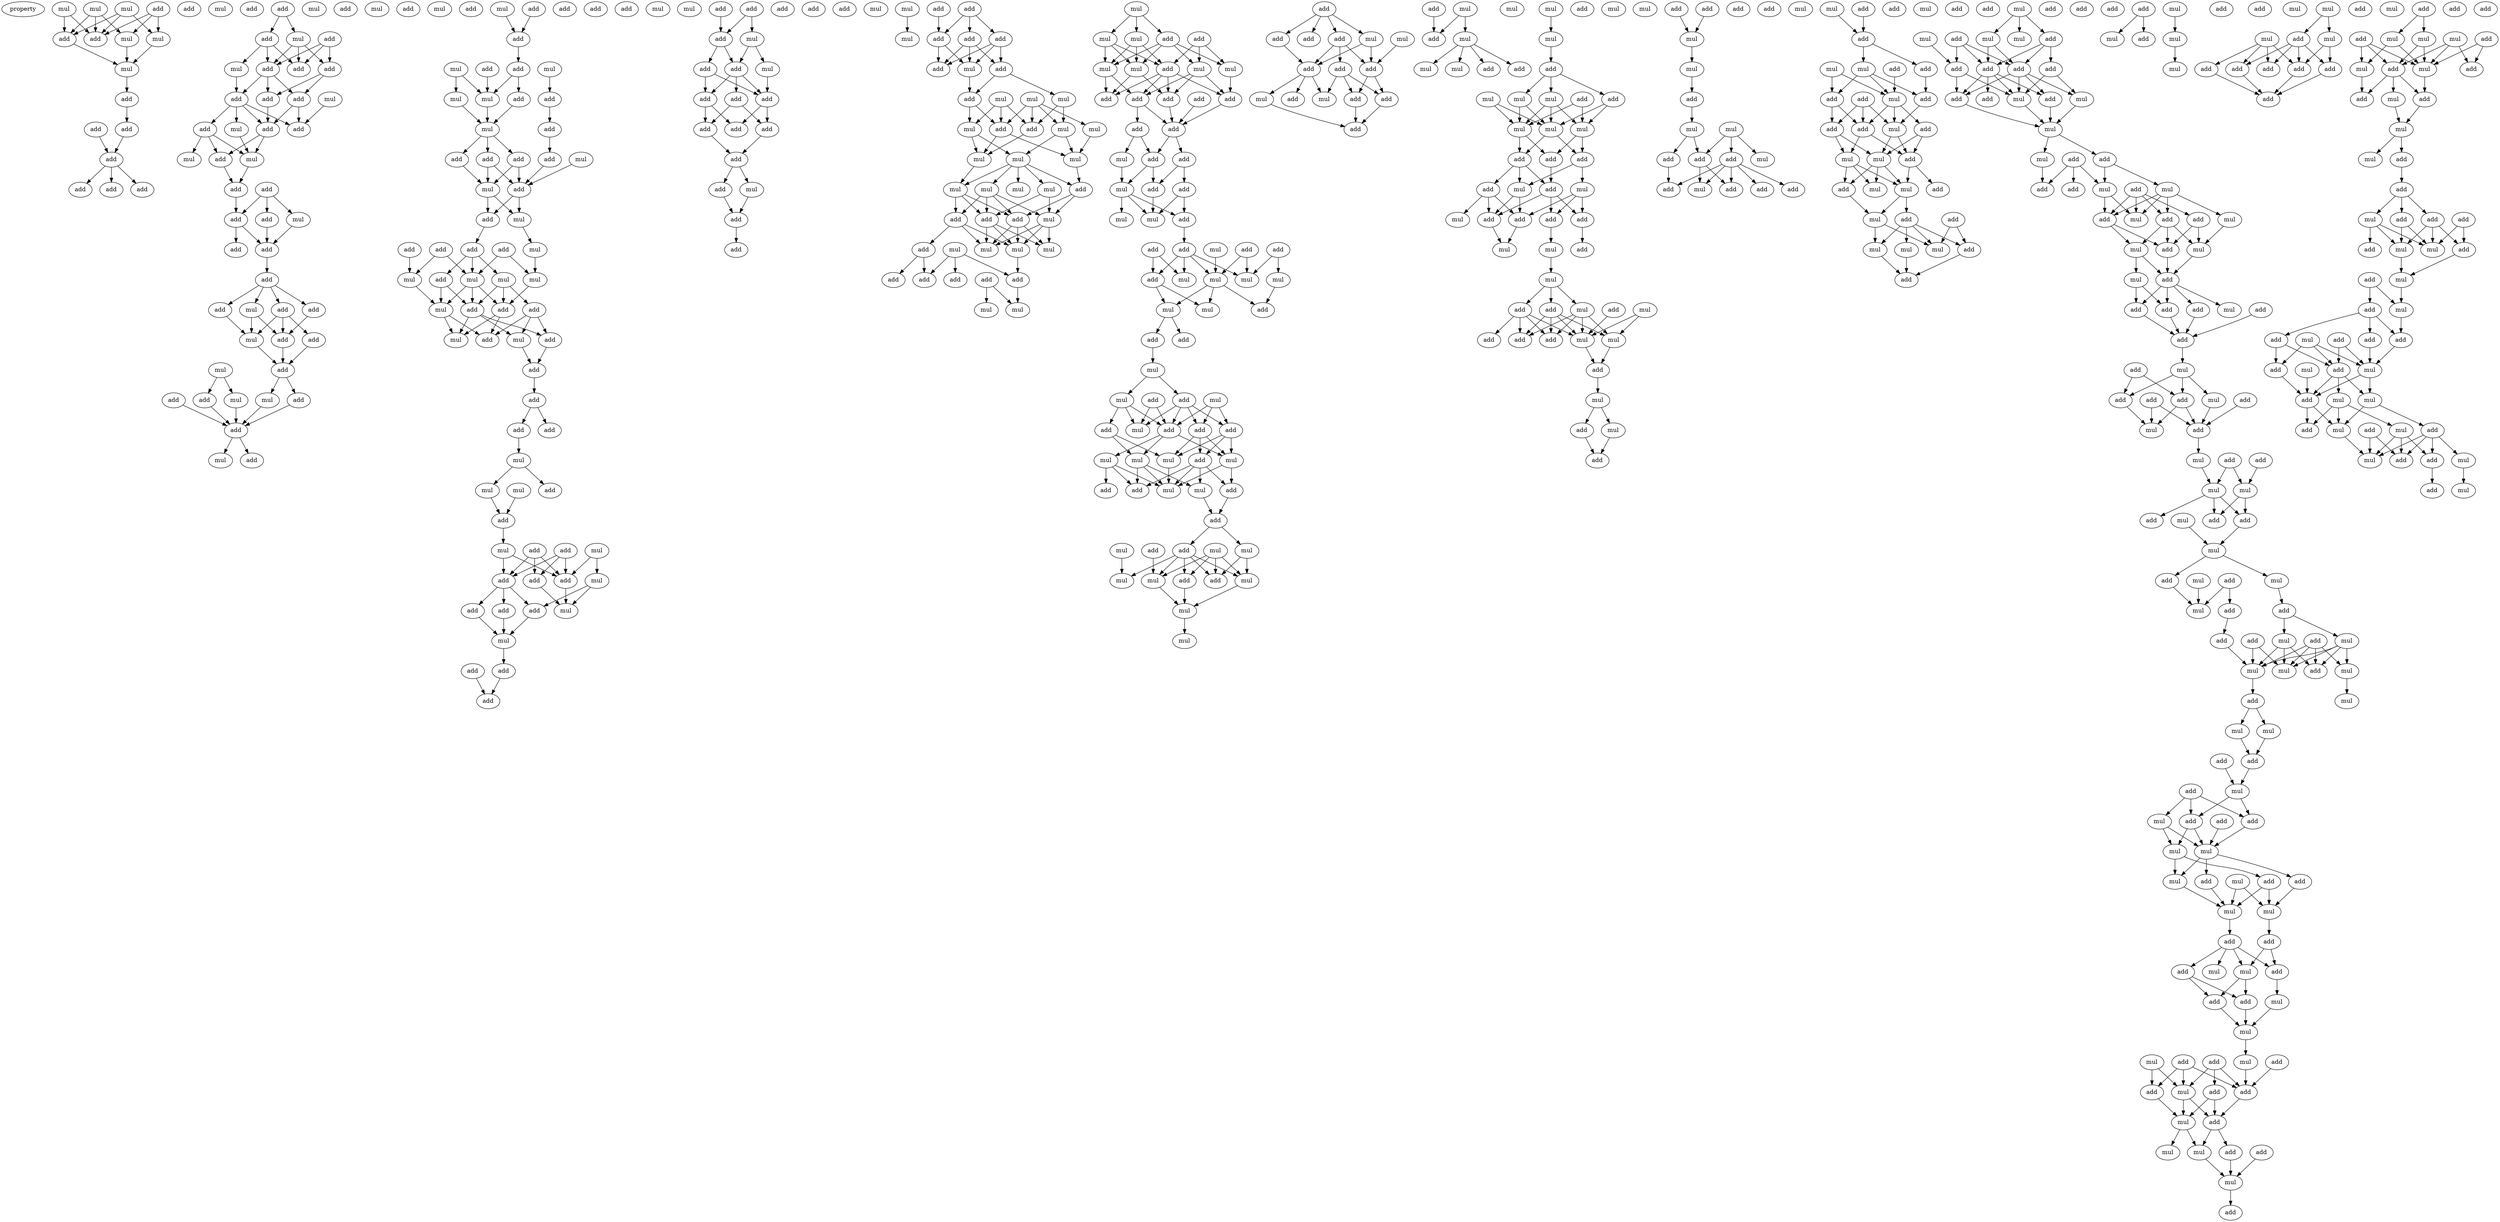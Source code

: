 digraph {
    node [fontcolor=black]
    property [mul=2,lf=1.6]
    0 [ label = mul ];
    1 [ label = add ];
    2 [ label = mul ];
    3 [ label = mul ];
    4 [ label = add ];
    5 [ label = mul ];
    6 [ label = add ];
    7 [ label = mul ];
    8 [ label = mul ];
    9 [ label = add ];
    10 [ label = add ];
    11 [ label = add ];
    12 [ label = mul ];
    13 [ label = add ];
    14 [ label = add ];
    15 [ label = add ];
    16 [ label = add ];
    17 [ label = add ];
    18 [ label = add ];
    19 [ label = add ];
    20 [ label = add ];
    21 [ label = add ];
    22 [ label = mul ];
    23 [ label = add ];
    24 [ label = mul ];
    25 [ label = add ];
    26 [ label = add ];
    27 [ label = add ];
    28 [ label = mul ];
    29 [ label = add ];
    30 [ label = add ];
    31 [ label = add ];
    32 [ label = mul ];
    33 [ label = add ];
    34 [ label = add ];
    35 [ label = mul ];
    36 [ label = add ];
    37 [ label = mul ];
    38 [ label = add ];
    39 [ label = add ];
    40 [ label = add ];
    41 [ label = add ];
    42 [ label = mul ];
    43 [ label = add ];
    44 [ label = mul ];
    45 [ label = add ];
    46 [ label = add ];
    47 [ label = add ];
    48 [ label = add ];
    49 [ label = add ];
    50 [ label = mul ];
    51 [ label = add ];
    52 [ label = add ];
    53 [ label = mul ];
    54 [ label = add ];
    55 [ label = add ];
    56 [ label = mul ];
    57 [ label = mul ];
    58 [ label = add ];
    59 [ label = mul ];
    60 [ label = add ];
    61 [ label = mul ];
    62 [ label = add ];
    63 [ label = add ];
    64 [ label = mul ];
    65 [ label = add ];
    66 [ label = add ];
    67 [ label = mul ];
    68 [ label = add ];
    69 [ label = mul ];
    70 [ label = add ];
    71 [ label = add ];
    72 [ label = add ];
    73 [ label = add ];
    74 [ label = mul ];
    75 [ label = add ];
    76 [ label = mul ];
    77 [ label = add ];
    78 [ label = mul ];
    79 [ label = add ];
    80 [ label = mul ];
    81 [ label = mul ];
    82 [ label = add ];
    83 [ label = add ];
    84 [ label = add ];
    85 [ label = mul ];
    86 [ label = add ];
    87 [ label = add ];
    88 [ label = add ];
    89 [ label = mul ];
    90 [ label = mul ];
    91 [ label = add ];
    92 [ label = mul ];
    93 [ label = add ];
    94 [ label = add ];
    95 [ label = add ];
    96 [ label = add ];
    97 [ label = mul ];
    98 [ label = mul ];
    99 [ label = mul ];
    100 [ label = add ];
    101 [ label = mul ];
    102 [ label = add ];
    103 [ label = add ];
    104 [ label = mul ];
    105 [ label = add ];
    106 [ label = mul ];
    107 [ label = add ];
    108 [ label = mul ];
    109 [ label = add ];
    110 [ label = add ];
    111 [ label = add ];
    112 [ label = add ];
    113 [ label = add ];
    114 [ label = add ];
    115 [ label = mul ];
    116 [ label = mul ];
    117 [ label = add ];
    118 [ label = mul ];
    119 [ label = add ];
    120 [ label = mul ];
    121 [ label = add ];
    122 [ label = add ];
    123 [ label = add ];
    124 [ label = mul ];
    125 [ label = mul ];
    126 [ label = mul ];
    127 [ label = add ];
    128 [ label = add ];
    129 [ label = add ];
    130 [ label = mul ];
    131 [ label = add ];
    132 [ label = add ];
    133 [ label = add ];
    134 [ label = mul ];
    135 [ label = mul ];
    136 [ label = add ];
    137 [ label = add ];
    138 [ label = add ];
    139 [ label = add ];
    140 [ label = add ];
    141 [ label = add ];
    142 [ label = add ];
    143 [ label = add ];
    144 [ label = mul ];
    145 [ label = add ];
    146 [ label = add ];
    147 [ label = mul ];
    148 [ label = add ];
    149 [ label = add ];
    150 [ label = add ];
    151 [ label = add ];
    152 [ label = add ];
    153 [ label = add ];
    154 [ label = add ];
    155 [ label = add ];
    156 [ label = add ];
    157 [ label = mul ];
    158 [ label = mul ];
    159 [ label = add ];
    160 [ label = add ];
    161 [ label = mul ];
    162 [ label = mul ];
    163 [ label = add ];
    164 [ label = add ];
    165 [ label = add ];
    166 [ label = add ];
    167 [ label = add ];
    168 [ label = mul ];
    169 [ label = add ];
    170 [ label = add ];
    171 [ label = mul ];
    172 [ label = mul ];
    173 [ label = add ];
    174 [ label = mul ];
    175 [ label = add ];
    176 [ label = add ];
    177 [ label = mul ];
    178 [ label = mul ];
    179 [ label = mul ];
    180 [ label = mul ];
    181 [ label = mul ];
    182 [ label = mul ];
    183 [ label = mul ];
    184 [ label = mul ];
    185 [ label = mul ];
    186 [ label = add ];
    187 [ label = mul ];
    188 [ label = add ];
    189 [ label = mul ];
    190 [ label = add ];
    191 [ label = add ];
    192 [ label = mul ];
    193 [ label = mul ];
    194 [ label = mul ];
    195 [ label = add ];
    196 [ label = mul ];
    197 [ label = add ];
    198 [ label = add ];
    199 [ label = add ];
    200 [ label = add ];
    201 [ label = add ];
    202 [ label = mul ];
    203 [ label = mul ];
    204 [ label = mul ];
    205 [ label = mul ];
    206 [ label = mul ];
    207 [ label = add ];
    208 [ label = add ];
    209 [ label = mul ];
    210 [ label = mul ];
    211 [ label = mul ];
    212 [ label = mul ];
    213 [ label = add ];
    214 [ label = add ];
    215 [ label = add ];
    216 [ label = add ];
    217 [ label = add ];
    218 [ label = add ];
    219 [ label = add ];
    220 [ label = add ];
    221 [ label = add ];
    222 [ label = add ];
    223 [ label = mul ];
    224 [ label = mul ];
    225 [ label = add ];
    226 [ label = add ];
    227 [ label = mul ];
    228 [ label = mul ];
    229 [ label = add ];
    230 [ label = add ];
    231 [ label = add ];
    232 [ label = add ];
    233 [ label = add ];
    234 [ label = mul ];
    235 [ label = mul ];
    236 [ label = mul ];
    237 [ label = mul ];
    238 [ label = mul ];
    239 [ label = add ];
    240 [ label = add ];
    241 [ label = mul ];
    242 [ label = mul ];
    243 [ label = add ];
    244 [ label = add ];
    245 [ label = mul ];
    246 [ label = add ];
    247 [ label = mul ];
    248 [ label = mul ];
    249 [ label = add ];
    250 [ label = add ];
    251 [ label = add ];
    252 [ label = add ];
    253 [ label = mul ];
    254 [ label = add ];
    255 [ label = mul ];
    256 [ label = mul ];
    257 [ label = mul ];
    258 [ label = mul ];
    259 [ label = add ];
    260 [ label = add ];
    261 [ label = add ];
    262 [ label = add ];
    263 [ label = mul ];
    264 [ label = mul ];
    265 [ label = add ];
    266 [ label = add ];
    267 [ label = mul ];
    268 [ label = mul ];
    269 [ label = mul ];
    270 [ label = add ];
    271 [ label = mul ];
    272 [ label = add ];
    273 [ label = mul ];
    274 [ label = mul ];
    275 [ label = add ];
    276 [ label = mul ];
    277 [ label = mul ];
    278 [ label = add ];
    279 [ label = mul ];
    280 [ label = mul ];
    281 [ label = add ];
    282 [ label = add ];
    283 [ label = add ];
    284 [ label = add ];
    285 [ label = add ];
    286 [ label = add ];
    287 [ label = mul ];
    288 [ label = add ];
    289 [ label = add ];
    290 [ label = mul ];
    291 [ label = add ];
    292 [ label = add ];
    293 [ label = add ];
    294 [ label = mul ];
    295 [ label = add ];
    296 [ label = mul ];
    297 [ label = mul ];
    298 [ label = mul ];
    299 [ label = mul ];
    300 [ label = add ];
    301 [ label = add ];
    302 [ label = mul ];
    303 [ label = add ];
    304 [ label = mul ];
    305 [ label = mul ];
    306 [ label = add ];
    307 [ label = mul ];
    308 [ label = mul ];
    309 [ label = add ];
    310 [ label = add ];
    311 [ label = mul ];
    312 [ label = mul ];
    313 [ label = mul ];
    314 [ label = mul ];
    315 [ label = add ];
    316 [ label = add ];
    317 [ label = add ];
    318 [ label = add ];
    319 [ label = mul ];
    320 [ label = add ];
    321 [ label = mul ];
    322 [ label = add ];
    323 [ label = add ];
    324 [ label = add ];
    325 [ label = mul ];
    326 [ label = add ];
    327 [ label = add ];
    328 [ label = mul ];
    329 [ label = mul ];
    330 [ label = mul ];
    331 [ label = add ];
    332 [ label = mul ];
    333 [ label = add ];
    334 [ label = mul ];
    335 [ label = add ];
    336 [ label = add ];
    337 [ label = add ];
    338 [ label = mul ];
    339 [ label = mul ];
    340 [ label = add ];
    341 [ label = add ];
    342 [ label = mul ];
    343 [ label = add ];
    344 [ label = mul ];
    345 [ label = add ];
    346 [ label = mul ];
    347 [ label = add ];
    348 [ label = add ];
    349 [ label = mul ];
    350 [ label = add ];
    351 [ label = mul ];
    352 [ label = add ];
    353 [ label = mul ];
    354 [ label = mul ];
    355 [ label = add ];
    356 [ label = mul ];
    357 [ label = add ];
    358 [ label = add ];
    359 [ label = add ];
    360 [ label = mul ];
    361 [ label = add ];
    362 [ label = add ];
    363 [ label = add ];
    364 [ label = add ];
    365 [ label = mul ];
    366 [ label = mul ];
    367 [ label = add ];
    368 [ label = add ];
    369 [ label = add ];
    370 [ label = mul ];
    371 [ label = mul ];
    372 [ label = add ];
    373 [ label = add ];
    374 [ label = add ];
    375 [ label = mul ];
    376 [ label = add ];
    377 [ label = add ];
    378 [ label = add ];
    379 [ label = mul ];
    380 [ label = add ];
    381 [ label = add ];
    382 [ label = mul ];
    383 [ label = add ];
    384 [ label = mul ];
    385 [ label = add ];
    386 [ label = mul ];
    387 [ label = add ];
    388 [ label = mul ];
    389 [ label = add ];
    390 [ label = mul ];
    391 [ label = add ];
    392 [ label = mul ];
    393 [ label = mul ];
    394 [ label = mul ];
    395 [ label = add ];
    396 [ label = add ];
    397 [ label = mul ];
    398 [ label = add ];
    399 [ label = add ];
    400 [ label = mul ];
    401 [ label = mul ];
    402 [ label = mul ];
    403 [ label = add ];
    404 [ label = mul ];
    405 [ label = add ];
    406 [ label = add ];
    407 [ label = add ];
    408 [ label = add ];
    409 [ label = add ];
    410 [ label = mul ];
    411 [ label = add ];
    412 [ label = add ];
    413 [ label = mul ];
    414 [ label = add ];
    415 [ label = mul ];
    416 [ label = add ];
    417 [ label = mul ];
    418 [ label = add ];
    419 [ label = add ];
    420 [ label = add ];
    421 [ label = add ];
    422 [ label = mul ];
    423 [ label = mul ];
    424 [ label = add ];
    425 [ label = add ];
    426 [ label = add ];
    427 [ label = mul ];
    428 [ label = mul ];
    429 [ label = add ];
    430 [ label = mul ];
    431 [ label = mul ];
    432 [ label = mul ];
    433 [ label = add ];
    434 [ label = mul ];
    435 [ label = add ];
    436 [ label = add ];
    437 [ label = add ];
    438 [ label = add ];
    439 [ label = add ];
    440 [ label = mul ];
    441 [ label = add ];
    442 [ label = add ];
    443 [ label = add ];
    444 [ label = mul ];
    445 [ label = add ];
    446 [ label = add ];
    447 [ label = mul ];
    448 [ label = add ];
    449 [ label = add ];
    450 [ label = mul ];
    451 [ label = add ];
    452 [ label = mul ];
    453 [ label = mul ];
    454 [ label = add ];
    455 [ label = mul ];
    456 [ label = add ];
    457 [ label = add ];
    458 [ label = mul ];
    459 [ label = add ];
    460 [ label = mul ];
    461 [ label = mul ];
    462 [ label = add ];
    463 [ label = add ];
    464 [ label = add ];
    465 [ label = mul ];
    466 [ label = mul ];
    467 [ label = add ];
    468 [ label = add ];
    469 [ label = mul ];
    470 [ label = add ];
    471 [ label = mul ];
    472 [ label = mul ];
    473 [ label = add ];
    474 [ label = mul ];
    475 [ label = add ];
    476 [ label = add ];
    477 [ label = mul ];
    478 [ label = mul ];
    479 [ label = mul ];
    480 [ label = add ];
    481 [ label = add ];
    482 [ label = mul ];
    483 [ label = add ];
    484 [ label = mul ];
    485 [ label = add ];
    486 [ label = add ];
    487 [ label = add ];
    488 [ label = add ];
    489 [ label = mul ];
    490 [ label = mul ];
    491 [ label = add ];
    492 [ label = mul ];
    493 [ label = add ];
    494 [ label = add ];
    495 [ label = mul ];
    496 [ label = mul ];
    497 [ label = mul ];
    498 [ label = add ];
    499 [ label = add ];
    500 [ label = mul ];
    501 [ label = add ];
    502 [ label = add ];
    503 [ label = mul ];
    504 [ label = add ];
    505 [ label = mul ];
    506 [ label = add ];
    507 [ label = mul ];
    508 [ label = add ];
    509 [ label = add ];
    510 [ label = mul ];
    511 [ label = mul ];
    512 [ label = add ];
    513 [ label = add ];
    514 [ label = add ];
    515 [ label = mul ];
    516 [ label = add ];
    517 [ label = mul ];
    518 [ label = add ];
    519 [ label = mul ];
    520 [ label = add ];
    521 [ label = add ];
    522 [ label = mul ];
    523 [ label = add ];
    524 [ label = mul ];
    525 [ label = add ];
    526 [ label = add ];
    527 [ label = mul ];
    528 [ label = add ];
    529 [ label = mul ];
    530 [ label = mul ];
    531 [ label = add ];
    532 [ label = mul ];
    533 [ label = add ];
    534 [ label = mul ];
    535 [ label = mul ];
    536 [ label = mul ];
    537 [ label = add ];
    538 [ label = mul ];
    539 [ label = add ];
    540 [ label = add ];
    541 [ label = add ];
    542 [ label = add ];
    543 [ label = add ];
    544 [ label = add ];
    545 [ label = add ];
    546 [ label = mul ];
    547 [ label = add ];
    548 [ label = add ];
    549 [ label = add ];
    550 [ label = mul ];
    551 [ label = mul ];
    552 [ label = mul ];
    553 [ label = add ];
    554 [ label = mul ];
    555 [ label = mul ];
    556 [ label = add ];
    557 [ label = add ];
    558 [ label = mul ];
    559 [ label = add ];
    560 [ label = add ];
    561 [ label = mul ];
    562 [ label = mul ];
    563 [ label = add ];
    564 [ label = add ];
    565 [ label = add ];
    566 [ label = mul ];
    567 [ label = add ];
    568 [ label = add ];
    569 [ label = add ];
    570 [ label = mul ];
    571 [ label = add ];
    572 [ label = mul ];
    573 [ label = add ];
    574 [ label = mul ];
    575 [ label = add ];
    576 [ label = add ];
    577 [ label = mul ];
    578 [ label = mul ];
    579 [ label = add ];
    580 [ label = add ];
    581 [ label = add ];
    582 [ label = add ];
    583 [ label = mul ];
    584 [ label = add ];
    585 [ label = mul ];
    586 [ label = add ];
    587 [ label = mul ];
    588 [ label = add ];
    589 [ label = mul ];
    590 [ label = mul ];
    591 [ label = add ];
    592 [ label = add ];
    593 [ label = add ];
    594 [ label = mul ];
    595 [ label = mul ];
    596 [ label = mul ];
    597 [ label = add ];
    598 [ label = add ];
    599 [ label = add ];
    600 [ label = mul ];
    0 -> 4 [ name = 0 ];
    0 -> 6 [ name = 1 ];
    1 -> 4 [ name = 2 ];
    1 -> 5 [ name = 3 ];
    1 -> 7 [ name = 4 ];
    2 -> 4 [ name = 5 ];
    2 -> 5 [ name = 6 ];
    2 -> 6 [ name = 7 ];
    3 -> 4 [ name = 8 ];
    3 -> 6 [ name = 9 ];
    3 -> 7 [ name = 10 ];
    5 -> 8 [ name = 11 ];
    6 -> 8 [ name = 12 ];
    7 -> 8 [ name = 13 ];
    8 -> 10 [ name = 14 ];
    10 -> 13 [ name = 15 ];
    11 -> 14 [ name = 16 ];
    13 -> 14 [ name = 17 ];
    14 -> 15 [ name = 18 ];
    14 -> 17 [ name = 19 ];
    14 -> 18 [ name = 20 ];
    19 -> 20 [ name = 21 ];
    19 -> 22 [ name = 22 ];
    20 -> 23 [ name = 23 ];
    20 -> 24 [ name = 24 ];
    20 -> 26 [ name = 25 ];
    21 -> 23 [ name = 26 ];
    21 -> 25 [ name = 27 ];
    21 -> 26 [ name = 28 ];
    22 -> 23 [ name = 29 ];
    22 -> 25 [ name = 30 ];
    22 -> 26 [ name = 31 ];
    23 -> 27 [ name = 32 ];
    23 -> 29 [ name = 33 ];
    23 -> 30 [ name = 34 ];
    24 -> 29 [ name = 35 ];
    25 -> 27 [ name = 36 ];
    25 -> 30 [ name = 37 ];
    27 -> 31 [ name = 38 ];
    27 -> 33 [ name = 39 ];
    28 -> 33 [ name = 40 ];
    29 -> 31 [ name = 41 ];
    29 -> 32 [ name = 42 ];
    29 -> 33 [ name = 43 ];
    29 -> 34 [ name = 44 ];
    30 -> 31 [ name = 45 ];
    31 -> 36 [ name = 46 ];
    31 -> 37 [ name = 47 ];
    32 -> 37 [ name = 48 ];
    34 -> 35 [ name = 49 ];
    34 -> 36 [ name = 50 ];
    34 -> 37 [ name = 51 ];
    36 -> 39 [ name = 52 ];
    37 -> 39 [ name = 53 ];
    38 -> 40 [ name = 54 ];
    38 -> 41 [ name = 55 ];
    38 -> 42 [ name = 56 ];
    39 -> 40 [ name = 57 ];
    40 -> 43 [ name = 58 ];
    40 -> 46 [ name = 59 ];
    41 -> 46 [ name = 60 ];
    42 -> 46 [ name = 61 ];
    46 -> 47 [ name = 62 ];
    47 -> 48 [ name = 63 ];
    47 -> 49 [ name = 64 ];
    47 -> 50 [ name = 65 ];
    47 -> 51 [ name = 66 ];
    48 -> 52 [ name = 67 ];
    48 -> 53 [ name = 68 ];
    48 -> 54 [ name = 69 ];
    49 -> 54 [ name = 70 ];
    50 -> 53 [ name = 71 ];
    50 -> 54 [ name = 72 ];
    51 -> 53 [ name = 73 ];
    52 -> 55 [ name = 74 ];
    53 -> 55 [ name = 75 ];
    54 -> 55 [ name = 76 ];
    55 -> 60 [ name = 77 ];
    55 -> 61 [ name = 78 ];
    57 -> 59 [ name = 79 ];
    57 -> 62 [ name = 80 ];
    58 -> 63 [ name = 81 ];
    59 -> 63 [ name = 82 ];
    60 -> 63 [ name = 83 ];
    61 -> 63 [ name = 84 ];
    62 -> 63 [ name = 85 ];
    63 -> 64 [ name = 86 ];
    63 -> 65 [ name = 87 ];
    69 -> 72 [ name = 88 ];
    70 -> 72 [ name = 89 ];
    72 -> 73 [ name = 90 ];
    73 -> 78 [ name = 91 ];
    73 -> 79 [ name = 92 ];
    74 -> 78 [ name = 93 ];
    74 -> 80 [ name = 94 ];
    75 -> 78 [ name = 95 ];
    76 -> 77 [ name = 96 ];
    77 -> 82 [ name = 97 ];
    78 -> 81 [ name = 98 ];
    79 -> 81 [ name = 99 ];
    80 -> 81 [ name = 100 ];
    81 -> 83 [ name = 101 ];
    81 -> 86 [ name = 102 ];
    81 -> 87 [ name = 103 ];
    82 -> 84 [ name = 104 ];
    83 -> 88 [ name = 105 ];
    83 -> 89 [ name = 106 ];
    84 -> 88 [ name = 107 ];
    85 -> 88 [ name = 108 ];
    86 -> 89 [ name = 109 ];
    87 -> 88 [ name = 110 ];
    87 -> 89 [ name = 111 ];
    88 -> 90 [ name = 112 ];
    88 -> 91 [ name = 113 ];
    89 -> 90 [ name = 114 ];
    89 -> 91 [ name = 115 ];
    90 -> 92 [ name = 116 ];
    91 -> 95 [ name = 117 ];
    92 -> 97 [ name = 118 ];
    93 -> 98 [ name = 119 ];
    94 -> 98 [ name = 120 ];
    94 -> 101 [ name = 121 ];
    95 -> 99 [ name = 122 ];
    95 -> 100 [ name = 123 ];
    95 -> 101 [ name = 124 ];
    96 -> 97 [ name = 125 ];
    96 -> 101 [ name = 126 ];
    97 -> 102 [ name = 127 ];
    98 -> 104 [ name = 128 ];
    99 -> 102 [ name = 129 ];
    99 -> 103 [ name = 130 ];
    99 -> 105 [ name = 131 ];
    100 -> 103 [ name = 132 ];
    100 -> 104 [ name = 133 ];
    101 -> 102 [ name = 134 ];
    101 -> 103 [ name = 135 ];
    101 -> 104 [ name = 136 ];
    102 -> 106 [ name = 137 ];
    102 -> 107 [ name = 138 ];
    103 -> 106 [ name = 139 ];
    103 -> 108 [ name = 140 ];
    103 -> 109 [ name = 141 ];
    104 -> 106 [ name = 142 ];
    104 -> 107 [ name = 143 ];
    105 -> 107 [ name = 144 ];
    105 -> 108 [ name = 145 ];
    105 -> 109 [ name = 146 ];
    108 -> 110 [ name = 147 ];
    109 -> 110 [ name = 148 ];
    110 -> 111 [ name = 149 ];
    111 -> 112 [ name = 150 ];
    111 -> 114 [ name = 151 ];
    112 -> 115 [ name = 152 ];
    115 -> 116 [ name = 153 ];
    115 -> 117 [ name = 154 ];
    116 -> 121 [ name = 155 ];
    118 -> 121 [ name = 156 ];
    121 -> 125 [ name = 157 ];
    122 -> 127 [ name = 158 ];
    122 -> 128 [ name = 159 ];
    122 -> 129 [ name = 160 ];
    123 -> 127 [ name = 161 ];
    123 -> 128 [ name = 162 ];
    123 -> 129 [ name = 163 ];
    125 -> 127 [ name = 164 ];
    125 -> 128 [ name = 165 ];
    126 -> 127 [ name = 166 ];
    126 -> 130 [ name = 167 ];
    127 -> 134 [ name = 168 ];
    128 -> 131 [ name = 169 ];
    128 -> 132 [ name = 170 ];
    128 -> 133 [ name = 171 ];
    129 -> 134 [ name = 172 ];
    130 -> 131 [ name = 173 ];
    130 -> 134 [ name = 174 ];
    131 -> 135 [ name = 175 ];
    132 -> 135 [ name = 176 ];
    133 -> 135 [ name = 177 ];
    135 -> 137 [ name = 178 ];
    136 -> 138 [ name = 179 ];
    137 -> 138 [ name = 180 ];
    139 -> 144 [ name = 181 ];
    139 -> 145 [ name = 182 ];
    140 -> 145 [ name = 183 ];
    144 -> 147 [ name = 184 ];
    144 -> 148 [ name = 185 ];
    145 -> 146 [ name = 186 ];
    145 -> 148 [ name = 187 ];
    146 -> 149 [ name = 188 ];
    146 -> 151 [ name = 189 ];
    147 -> 151 [ name = 190 ];
    148 -> 149 [ name = 191 ];
    148 -> 150 [ name = 192 ];
    148 -> 151 [ name = 193 ];
    149 -> 153 [ name = 194 ];
    149 -> 154 [ name = 195 ];
    150 -> 152 [ name = 196 ];
    150 -> 153 [ name = 197 ];
    151 -> 152 [ name = 198 ];
    151 -> 154 [ name = 199 ];
    152 -> 155 [ name = 200 ];
    153 -> 155 [ name = 201 ];
    155 -> 156 [ name = 202 ];
    155 -> 158 [ name = 203 ];
    156 -> 159 [ name = 204 ];
    158 -> 159 [ name = 205 ];
    159 -> 160 [ name = 206 ];
    161 -> 162 [ name = 207 ];
    163 -> 166 [ name = 208 ];
    164 -> 165 [ name = 209 ];
    164 -> 166 [ name = 210 ];
    164 -> 167 [ name = 211 ];
    165 -> 168 [ name = 212 ];
    165 -> 169 [ name = 213 ];
    165 -> 170 [ name = 214 ];
    166 -> 168 [ name = 215 ];
    166 -> 170 [ name = 216 ];
    167 -> 168 [ name = 217 ];
    167 -> 169 [ name = 218 ];
    167 -> 170 [ name = 219 ];
    168 -> 173 [ name = 220 ];
    169 -> 172 [ name = 221 ];
    169 -> 173 [ name = 222 ];
    171 -> 175 [ name = 223 ];
    171 -> 176 [ name = 224 ];
    171 -> 179 [ name = 225 ];
    172 -> 176 [ name = 226 ];
    172 -> 177 [ name = 227 ];
    173 -> 175 [ name = 228 ];
    173 -> 179 [ name = 229 ];
    174 -> 175 [ name = 230 ];
    174 -> 176 [ name = 231 ];
    174 -> 177 [ name = 232 ];
    174 -> 178 [ name = 233 ];
    175 -> 181 [ name = 234 ];
    175 -> 182 [ name = 235 ];
    176 -> 181 [ name = 236 ];
    177 -> 180 [ name = 237 ];
    177 -> 182 [ name = 238 ];
    178 -> 182 [ name = 239 ];
    179 -> 180 [ name = 240 ];
    179 -> 181 [ name = 241 ];
    180 -> 183 [ name = 242 ];
    180 -> 184 [ name = 243 ];
    180 -> 185 [ name = 244 ];
    180 -> 186 [ name = 245 ];
    180 -> 187 [ name = 246 ];
    181 -> 184 [ name = 247 ];
    182 -> 186 [ name = 248 ];
    183 -> 189 [ name = 249 ];
    183 -> 190 [ name = 250 ];
    184 -> 188 [ name = 251 ];
    184 -> 190 [ name = 252 ];
    184 -> 191 [ name = 253 ];
    185 -> 188 [ name = 254 ];
    185 -> 189 [ name = 255 ];
    185 -> 190 [ name = 256 ];
    185 -> 191 [ name = 257 ];
    186 -> 188 [ name = 258 ];
    186 -> 189 [ name = 259 ];
    188 -> 192 [ name = 260 ];
    188 -> 194 [ name = 261 ];
    188 -> 196 [ name = 262 ];
    189 -> 192 [ name = 263 ];
    189 -> 194 [ name = 264 ];
    189 -> 196 [ name = 265 ];
    190 -> 192 [ name = 266 ];
    190 -> 194 [ name = 267 ];
    190 -> 196 [ name = 268 ];
    191 -> 192 [ name = 269 ];
    191 -> 195 [ name = 270 ];
    191 -> 196 [ name = 271 ];
    193 -> 197 [ name = 272 ];
    193 -> 199 [ name = 273 ];
    193 -> 201 [ name = 274 ];
    195 -> 197 [ name = 275 ];
    195 -> 200 [ name = 276 ];
    196 -> 201 [ name = 277 ];
    198 -> 202 [ name = 278 ];
    198 -> 203 [ name = 279 ];
    201 -> 203 [ name = 280 ];
    204 -> 205 [ name = 281 ];
    204 -> 206 [ name = 282 ];
    204 -> 208 [ name = 283 ];
    205 -> 210 [ name = 284 ];
    205 -> 211 [ name = 285 ];
    205 -> 213 [ name = 286 ];
    206 -> 210 [ name = 287 ];
    206 -> 211 [ name = 288 ];
    206 -> 213 [ name = 289 ];
    207 -> 209 [ name = 290 ];
    207 -> 212 [ name = 291 ];
    207 -> 213 [ name = 292 ];
    208 -> 209 [ name = 293 ];
    208 -> 210 [ name = 294 ];
    208 -> 211 [ name = 295 ];
    208 -> 212 [ name = 296 ];
    209 -> 214 [ name = 297 ];
    209 -> 216 [ name = 298 ];
    209 -> 217 [ name = 299 ];
    210 -> 215 [ name = 300 ];
    210 -> 217 [ name = 301 ];
    211 -> 214 [ name = 302 ];
    211 -> 215 [ name = 303 ];
    212 -> 216 [ name = 304 ];
    213 -> 214 [ name = 305 ];
    213 -> 215 [ name = 306 ];
    213 -> 216 [ name = 307 ];
    213 -> 217 [ name = 308 ];
    214 -> 219 [ name = 309 ];
    216 -> 219 [ name = 310 ];
    217 -> 219 [ name = 311 ];
    217 -> 220 [ name = 312 ];
    218 -> 219 [ name = 313 ];
    219 -> 221 [ name = 314 ];
    219 -> 222 [ name = 315 ];
    220 -> 222 [ name = 316 ];
    220 -> 223 [ name = 317 ];
    221 -> 225 [ name = 318 ];
    221 -> 226 [ name = 319 ];
    222 -> 224 [ name = 320 ];
    222 -> 226 [ name = 321 ];
    223 -> 224 [ name = 322 ];
    224 -> 227 [ name = 323 ];
    224 -> 228 [ name = 324 ];
    224 -> 229 [ name = 325 ];
    225 -> 228 [ name = 326 ];
    225 -> 229 [ name = 327 ];
    226 -> 228 [ name = 328 ];
    229 -> 231 [ name = 329 ];
    230 -> 237 [ name = 330 ];
    230 -> 238 [ name = 331 ];
    231 -> 235 [ name = 332 ];
    231 -> 237 [ name = 333 ];
    231 -> 238 [ name = 334 ];
    231 -> 239 [ name = 335 ];
    232 -> 235 [ name = 336 ];
    232 -> 239 [ name = 337 ];
    233 -> 236 [ name = 338 ];
    233 -> 237 [ name = 339 ];
    234 -> 238 [ name = 340 ];
    236 -> 240 [ name = 341 ];
    238 -> 240 [ name = 342 ];
    238 -> 241 [ name = 343 ];
    238 -> 242 [ name = 344 ];
    239 -> 241 [ name = 345 ];
    239 -> 242 [ name = 346 ];
    242 -> 243 [ name = 347 ];
    242 -> 244 [ name = 348 ];
    243 -> 245 [ name = 349 ];
    245 -> 248 [ name = 350 ];
    245 -> 249 [ name = 351 ];
    246 -> 251 [ name = 352 ];
    246 -> 253 [ name = 353 ];
    247 -> 251 [ name = 354 ];
    247 -> 252 [ name = 355 ];
    247 -> 254 [ name = 356 ];
    248 -> 250 [ name = 357 ];
    248 -> 251 [ name = 358 ];
    248 -> 253 [ name = 359 ];
    249 -> 251 [ name = 360 ];
    249 -> 252 [ name = 361 ];
    249 -> 253 [ name = 362 ];
    249 -> 254 [ name = 363 ];
    250 -> 255 [ name = 364 ];
    250 -> 256 [ name = 365 ];
    251 -> 255 [ name = 366 ];
    251 -> 257 [ name = 367 ];
    251 -> 258 [ name = 368 ];
    252 -> 256 [ name = 369 ];
    252 -> 257 [ name = 370 ];
    252 -> 259 [ name = 371 ];
    254 -> 256 [ name = 372 ];
    254 -> 257 [ name = 373 ];
    254 -> 259 [ name = 374 ];
    255 -> 260 [ name = 375 ];
    255 -> 263 [ name = 376 ];
    255 -> 264 [ name = 377 ];
    256 -> 264 [ name = 378 ];
    257 -> 261 [ name = 379 ];
    257 -> 264 [ name = 380 ];
    258 -> 260 [ name = 381 ];
    258 -> 262 [ name = 382 ];
    258 -> 264 [ name = 383 ];
    259 -> 260 [ name = 384 ];
    259 -> 261 [ name = 385 ];
    259 -> 263 [ name = 386 ];
    259 -> 264 [ name = 387 ];
    261 -> 265 [ name = 388 ];
    263 -> 265 [ name = 389 ];
    265 -> 266 [ name = 390 ];
    265 -> 267 [ name = 391 ];
    266 -> 271 [ name = 392 ];
    266 -> 272 [ name = 393 ];
    266 -> 273 [ name = 394 ];
    266 -> 274 [ name = 395 ];
    266 -> 275 [ name = 396 ];
    267 -> 272 [ name = 397 ];
    267 -> 274 [ name = 398 ];
    268 -> 271 [ name = 399 ];
    269 -> 272 [ name = 400 ];
    269 -> 273 [ name = 401 ];
    269 -> 274 [ name = 402 ];
    269 -> 275 [ name = 403 ];
    270 -> 273 [ name = 404 ];
    273 -> 276 [ name = 405 ];
    274 -> 276 [ name = 406 ];
    275 -> 276 [ name = 407 ];
    276 -> 277 [ name = 408 ];
    278 -> 279 [ name = 409 ];
    278 -> 281 [ name = 410 ];
    278 -> 282 [ name = 411 ];
    278 -> 283 [ name = 412 ];
    279 -> 285 [ name = 413 ];
    279 -> 286 [ name = 414 ];
    280 -> 285 [ name = 415 ];
    281 -> 286 [ name = 416 ];
    282 -> 284 [ name = 417 ];
    282 -> 285 [ name = 418 ];
    282 -> 286 [ name = 419 ];
    284 -> 287 [ name = 420 ];
    284 -> 288 [ name = 421 ];
    284 -> 291 [ name = 422 ];
    285 -> 288 [ name = 423 ];
    285 -> 291 [ name = 424 ];
    286 -> 287 [ name = 425 ];
    286 -> 289 [ name = 426 ];
    286 -> 290 [ name = 427 ];
    288 -> 292 [ name = 428 ];
    290 -> 292 [ name = 429 ];
    291 -> 292 [ name = 430 ];
    293 -> 295 [ name = 431 ];
    294 -> 295 [ name = 432 ];
    294 -> 296 [ name = 433 ];
    296 -> 297 [ name = 434 ];
    296 -> 298 [ name = 435 ];
    296 -> 300 [ name = 436 ];
    296 -> 301 [ name = 437 ];
    302 -> 305 [ name = 438 ];
    305 -> 306 [ name = 439 ];
    306 -> 308 [ name = 440 ];
    306 -> 309 [ name = 441 ];
    306 -> 311 [ name = 442 ];
    307 -> 312 [ name = 443 ];
    307 -> 314 [ name = 444 ];
    308 -> 312 [ name = 445 ];
    308 -> 314 [ name = 446 ];
    309 -> 313 [ name = 447 ];
    309 -> 314 [ name = 448 ];
    310 -> 312 [ name = 449 ];
    310 -> 313 [ name = 450 ];
    311 -> 312 [ name = 451 ];
    311 -> 313 [ name = 452 ];
    311 -> 314 [ name = 453 ];
    312 -> 316 [ name = 454 ];
    312 -> 317 [ name = 455 ];
    313 -> 315 [ name = 456 ];
    313 -> 317 [ name = 457 ];
    314 -> 315 [ name = 458 ];
    314 -> 316 [ name = 459 ];
    315 -> 319 [ name = 460 ];
    315 -> 321 [ name = 461 ];
    316 -> 318 [ name = 462 ];
    316 -> 319 [ name = 463 ];
    316 -> 320 [ name = 464 ];
    317 -> 318 [ name = 465 ];
    318 -> 322 [ name = 466 ];
    318 -> 323 [ name = 467 ];
    318 -> 324 [ name = 468 ];
    319 -> 322 [ name = 469 ];
    319 -> 326 [ name = 470 ];
    320 -> 322 [ name = 471 ];
    320 -> 325 [ name = 472 ];
    320 -> 326 [ name = 473 ];
    321 -> 323 [ name = 474 ];
    321 -> 324 [ name = 475 ];
    321 -> 326 [ name = 476 ];
    322 -> 328 [ name = 477 ];
    323 -> 329 [ name = 478 ];
    324 -> 327 [ name = 479 ];
    326 -> 328 [ name = 480 ];
    329 -> 330 [ name = 481 ];
    330 -> 331 [ name = 482 ];
    330 -> 332 [ name = 483 ];
    330 -> 333 [ name = 484 ];
    331 -> 336 [ name = 485 ];
    331 -> 337 [ name = 486 ];
    331 -> 338 [ name = 487 ];
    331 -> 340 [ name = 488 ];
    332 -> 336 [ name = 489 ];
    332 -> 338 [ name = 490 ];
    332 -> 339 [ name = 491 ];
    332 -> 340 [ name = 492 ];
    333 -> 336 [ name = 493 ];
    333 -> 338 [ name = 494 ];
    333 -> 339 [ name = 495 ];
    333 -> 340 [ name = 496 ];
    334 -> 338 [ name = 497 ];
    334 -> 339 [ name = 498 ];
    335 -> 338 [ name = 499 ];
    338 -> 341 [ name = 500 ];
    339 -> 341 [ name = 501 ];
    341 -> 342 [ name = 502 ];
    342 -> 343 [ name = 503 ];
    342 -> 344 [ name = 504 ];
    343 -> 345 [ name = 505 ];
    344 -> 345 [ name = 506 ];
    347 -> 349 [ name = 507 ];
    348 -> 349 [ name = 508 ];
    349 -> 351 [ name = 509 ];
    351 -> 352 [ name = 510 ];
    352 -> 353 [ name = 511 ];
    353 -> 355 [ name = 512 ];
    353 -> 358 [ name = 513 ];
    354 -> 356 [ name = 514 ];
    354 -> 357 [ name = 515 ];
    354 -> 358 [ name = 516 ];
    355 -> 361 [ name = 517 ];
    357 -> 359 [ name = 518 ];
    357 -> 360 [ name = 519 ];
    357 -> 361 [ name = 520 ];
    357 -> 362 [ name = 521 ];
    357 -> 363 [ name = 522 ];
    358 -> 359 [ name = 523 ];
    358 -> 360 [ name = 524 ];
    366 -> 368 [ name = 525 ];
    367 -> 368 [ name = 526 ];
    368 -> 370 [ name = 527 ];
    368 -> 372 [ name = 528 ];
    370 -> 374 [ name = 529 ];
    370 -> 375 [ name = 530 ];
    370 -> 377 [ name = 531 ];
    371 -> 375 [ name = 532 ];
    371 -> 377 [ name = 533 ];
    372 -> 374 [ name = 534 ];
    373 -> 375 [ name = 535 ];
    374 -> 379 [ name = 536 ];
    375 -> 378 [ name = 537 ];
    375 -> 379 [ name = 538 ];
    375 -> 380 [ name = 539 ];
    376 -> 378 [ name = 540 ];
    376 -> 379 [ name = 541 ];
    376 -> 381 [ name = 542 ];
    377 -> 378 [ name = 543 ];
    377 -> 381 [ name = 544 ];
    378 -> 382 [ name = 545 ];
    378 -> 383 [ name = 546 ];
    379 -> 383 [ name = 547 ];
    379 -> 384 [ name = 548 ];
    380 -> 383 [ name = 549 ];
    380 -> 384 [ name = 550 ];
    381 -> 382 [ name = 551 ];
    381 -> 384 [ name = 552 ];
    382 -> 385 [ name = 553 ];
    382 -> 386 [ name = 554 ];
    382 -> 388 [ name = 555 ];
    383 -> 386 [ name = 556 ];
    383 -> 387 [ name = 557 ];
    384 -> 385 [ name = 558 ];
    384 -> 386 [ name = 559 ];
    384 -> 388 [ name = 560 ];
    385 -> 390 [ name = 561 ];
    386 -> 390 [ name = 562 ];
    386 -> 391 [ name = 563 ];
    389 -> 393 [ name = 564 ];
    389 -> 395 [ name = 565 ];
    390 -> 392 [ name = 566 ];
    390 -> 393 [ name = 567 ];
    391 -> 392 [ name = 568 ];
    391 -> 393 [ name = 569 ];
    391 -> 394 [ name = 570 ];
    391 -> 395 [ name = 571 ];
    392 -> 396 [ name = 572 ];
    394 -> 396 [ name = 573 ];
    395 -> 396 [ name = 574 ];
    400 -> 402 [ name = 575 ];
    400 -> 404 [ name = 576 ];
    400 -> 405 [ name = 577 ];
    401 -> 409 [ name = 578 ];
    403 -> 407 [ name = 579 ];
    403 -> 408 [ name = 580 ];
    403 -> 409 [ name = 581 ];
    404 -> 407 [ name = 582 ];
    404 -> 408 [ name = 583 ];
    405 -> 406 [ name = 584 ];
    405 -> 407 [ name = 585 ];
    405 -> 408 [ name = 586 ];
    406 -> 410 [ name = 587 ];
    406 -> 413 [ name = 588 ];
    407 -> 410 [ name = 589 ];
    407 -> 411 [ name = 590 ];
    407 -> 413 [ name = 591 ];
    407 -> 414 [ name = 592 ];
    408 -> 410 [ name = 593 ];
    408 -> 411 [ name = 594 ];
    408 -> 412 [ name = 595 ];
    408 -> 414 [ name = 596 ];
    409 -> 410 [ name = 597 ];
    409 -> 411 [ name = 598 ];
    410 -> 415 [ name = 599 ];
    411 -> 415 [ name = 600 ];
    413 -> 415 [ name = 601 ];
    414 -> 415 [ name = 602 ];
    415 -> 417 [ name = 603 ];
    415 -> 418 [ name = 604 ];
    416 -> 419 [ name = 605 ];
    416 -> 421 [ name = 606 ];
    416 -> 423 [ name = 607 ];
    417 -> 421 [ name = 608 ];
    418 -> 422 [ name = 609 ];
    418 -> 423 [ name = 610 ];
    420 -> 424 [ name = 611 ];
    420 -> 425 [ name = 612 ];
    420 -> 426 [ name = 613 ];
    420 -> 427 [ name = 614 ];
    422 -> 424 [ name = 615 ];
    422 -> 425 [ name = 616 ];
    422 -> 427 [ name = 617 ];
    422 -> 428 [ name = 618 ];
    423 -> 425 [ name = 619 ];
    423 -> 427 [ name = 620 ];
    424 -> 429 [ name = 621 ];
    424 -> 430 [ name = 622 ];
    424 -> 431 [ name = 623 ];
    425 -> 429 [ name = 624 ];
    425 -> 430 [ name = 625 ];
    426 -> 429 [ name = 626 ];
    426 -> 431 [ name = 627 ];
    428 -> 431 [ name = 628 ];
    429 -> 433 [ name = 629 ];
    430 -> 432 [ name = 630 ];
    430 -> 433 [ name = 631 ];
    431 -> 433 [ name = 632 ];
    432 -> 435 [ name = 633 ];
    432 -> 438 [ name = 634 ];
    433 -> 434 [ name = 635 ];
    433 -> 435 [ name = 636 ];
    433 -> 436 [ name = 637 ];
    433 -> 438 [ name = 638 ];
    435 -> 439 [ name = 639 ];
    436 -> 439 [ name = 640 ];
    437 -> 439 [ name = 641 ];
    438 -> 439 [ name = 642 ];
    439 -> 440 [ name = 643 ];
    440 -> 443 [ name = 644 ];
    440 -> 444 [ name = 645 ];
    440 -> 445 [ name = 646 ];
    441 -> 443 [ name = 647 ];
    441 -> 445 [ name = 648 ];
    442 -> 447 [ name = 649 ];
    442 -> 448 [ name = 650 ];
    443 -> 447 [ name = 651 ];
    444 -> 448 [ name = 652 ];
    445 -> 447 [ name = 653 ];
    445 -> 448 [ name = 654 ];
    446 -> 448 [ name = 655 ];
    448 -> 450 [ name = 656 ];
    449 -> 452 [ name = 657 ];
    449 -> 453 [ name = 658 ];
    450 -> 452 [ name = 659 ];
    451 -> 453 [ name = 660 ];
    452 -> 454 [ name = 661 ];
    452 -> 456 [ name = 662 ];
    452 -> 457 [ name = 663 ];
    453 -> 456 [ name = 664 ];
    453 -> 457 [ name = 665 ];
    455 -> 458 [ name = 666 ];
    456 -> 458 [ name = 667 ];
    458 -> 459 [ name = 668 ];
    458 -> 461 [ name = 669 ];
    459 -> 465 [ name = 670 ];
    460 -> 465 [ name = 671 ];
    461 -> 464 [ name = 672 ];
    462 -> 463 [ name = 673 ];
    462 -> 465 [ name = 674 ];
    463 -> 470 [ name = 675 ];
    464 -> 466 [ name = 676 ];
    464 -> 469 [ name = 677 ];
    466 -> 471 [ name = 678 ];
    466 -> 472 [ name = 679 ];
    466 -> 473 [ name = 680 ];
    466 -> 474 [ name = 681 ];
    467 -> 471 [ name = 682 ];
    467 -> 472 [ name = 683 ];
    468 -> 471 [ name = 684 ];
    468 -> 472 [ name = 685 ];
    468 -> 473 [ name = 686 ];
    468 -> 474 [ name = 687 ];
    469 -> 471 [ name = 688 ];
    469 -> 472 [ name = 689 ];
    469 -> 473 [ name = 690 ];
    470 -> 472 [ name = 691 ];
    472 -> 476 [ name = 692 ];
    474 -> 477 [ name = 693 ];
    476 -> 478 [ name = 694 ];
    476 -> 479 [ name = 695 ];
    478 -> 481 [ name = 696 ];
    479 -> 481 [ name = 697 ];
    480 -> 482 [ name = 698 ];
    481 -> 482 [ name = 699 ];
    482 -> 485 [ name = 700 ];
    482 -> 487 [ name = 701 ];
    483 -> 484 [ name = 702 ];
    483 -> 485 [ name = 703 ];
    483 -> 487 [ name = 704 ];
    484 -> 489 [ name = 705 ];
    484 -> 490 [ name = 706 ];
    485 -> 489 [ name = 707 ];
    485 -> 490 [ name = 708 ];
    486 -> 489 [ name = 709 ];
    487 -> 489 [ name = 710 ];
    489 -> 493 [ name = 711 ];
    489 -> 494 [ name = 712 ];
    489 -> 495 [ name = 713 ];
    490 -> 491 [ name = 714 ];
    490 -> 495 [ name = 715 ];
    491 -> 496 [ name = 716 ];
    491 -> 497 [ name = 717 ];
    492 -> 496 [ name = 718 ];
    492 -> 497 [ name = 719 ];
    493 -> 497 [ name = 720 ];
    494 -> 496 [ name = 721 ];
    495 -> 496 [ name = 722 ];
    496 -> 499 [ name = 723 ];
    497 -> 498 [ name = 724 ];
    498 -> 500 [ name = 725 ];
    498 -> 502 [ name = 726 ];
    499 -> 500 [ name = 727 ];
    499 -> 501 [ name = 728 ];
    499 -> 502 [ name = 729 ];
    499 -> 503 [ name = 730 ];
    500 -> 504 [ name = 731 ];
    500 -> 506 [ name = 732 ];
    501 -> 504 [ name = 733 ];
    501 -> 506 [ name = 734 ];
    502 -> 505 [ name = 735 ];
    504 -> 507 [ name = 736 ];
    505 -> 507 [ name = 737 ];
    506 -> 507 [ name = 738 ];
    507 -> 510 [ name = 739 ];
    508 -> 514 [ name = 740 ];
    508 -> 515 [ name = 741 ];
    508 -> 516 [ name = 742 ];
    509 -> 513 [ name = 743 ];
    509 -> 514 [ name = 744 ];
    509 -> 515 [ name = 745 ];
    510 -> 514 [ name = 746 ];
    511 -> 515 [ name = 747 ];
    511 -> 516 [ name = 748 ];
    512 -> 514 [ name = 749 ];
    513 -> 517 [ name = 750 ];
    513 -> 518 [ name = 751 ];
    514 -> 518 [ name = 752 ];
    515 -> 517 [ name = 753 ];
    515 -> 518 [ name = 754 ];
    516 -> 517 [ name = 755 ];
    517 -> 519 [ name = 756 ];
    517 -> 522 [ name = 757 ];
    518 -> 522 [ name = 758 ];
    518 -> 523 [ name = 759 ];
    521 -> 524 [ name = 760 ];
    522 -> 524 [ name = 761 ];
    523 -> 524 [ name = 762 ];
    524 -> 525 [ name = 763 ];
    526 -> 527 [ name = 764 ];
    526 -> 528 [ name = 765 ];
    529 -> 530 [ name = 766 ];
    530 -> 532 [ name = 767 ];
    535 -> 536 [ name = 768 ];
    535 -> 539 [ name = 769 ];
    536 -> 540 [ name = 770 ];
    536 -> 541 [ name = 771 ];
    538 -> 541 [ name = 772 ];
    538 -> 542 [ name = 773 ];
    538 -> 543 [ name = 774 ];
    538 -> 544 [ name = 775 ];
    539 -> 540 [ name = 776 ];
    539 -> 541 [ name = 777 ];
    539 -> 542 [ name = 778 ];
    539 -> 543 [ name = 779 ];
    540 -> 545 [ name = 780 ];
    541 -> 545 [ name = 781 ];
    542 -> 545 [ name = 782 ];
    544 -> 545 [ name = 783 ];
    547 -> 550 [ name = 784 ];
    547 -> 552 [ name = 785 ];
    548 -> 555 [ name = 786 ];
    548 -> 556 [ name = 787 ];
    549 -> 553 [ name = 788 ];
    549 -> 554 [ name = 789 ];
    549 -> 555 [ name = 790 ];
    550 -> 554 [ name = 791 ];
    550 -> 555 [ name = 792 ];
    551 -> 553 [ name = 793 ];
    551 -> 555 [ name = 794 ];
    551 -> 556 [ name = 795 ];
    552 -> 553 [ name = 796 ];
    552 -> 555 [ name = 797 ];
    553 -> 557 [ name = 798 ];
    553 -> 558 [ name = 799 ];
    553 -> 559 [ name = 800 ];
    554 -> 559 [ name = 801 ];
    555 -> 557 [ name = 802 ];
    557 -> 561 [ name = 803 ];
    558 -> 561 [ name = 804 ];
    561 -> 562 [ name = 805 ];
    561 -> 563 [ name = 806 ];
    563 -> 564 [ name = 807 ];
    564 -> 565 [ name = 808 ];
    564 -> 566 [ name = 809 ];
    564 -> 567 [ name = 810 ];
    565 -> 570 [ name = 811 ];
    565 -> 572 [ name = 812 ];
    565 -> 573 [ name = 813 ];
    566 -> 570 [ name = 814 ];
    566 -> 571 [ name = 815 ];
    566 -> 572 [ name = 816 ];
    567 -> 570 [ name = 817 ];
    567 -> 572 [ name = 818 ];
    569 -> 572 [ name = 819 ];
    569 -> 573 [ name = 820 ];
    570 -> 574 [ name = 821 ];
    573 -> 574 [ name = 822 ];
    574 -> 577 [ name = 823 ];
    575 -> 576 [ name = 824 ];
    575 -> 577 [ name = 825 ];
    576 -> 579 [ name = 826 ];
    576 -> 580 [ name = 827 ];
    576 -> 582 [ name = 828 ];
    577 -> 580 [ name = 829 ];
    578 -> 584 [ name = 830 ];
    578 -> 585 [ name = 831 ];
    578 -> 586 [ name = 832 ];
    579 -> 585 [ name = 833 ];
    580 -> 585 [ name = 834 ];
    581 -> 585 [ name = 835 ];
    581 -> 586 [ name = 836 ];
    582 -> 584 [ name = 837 ];
    582 -> 586 [ name = 838 ];
    583 -> 588 [ name = 839 ];
    584 -> 588 [ name = 840 ];
    585 -> 587 [ name = 841 ];
    585 -> 588 [ name = 842 ];
    586 -> 587 [ name = 843 ];
    586 -> 588 [ name = 844 ];
    586 -> 589 [ name = 845 ];
    587 -> 592 [ name = 846 ];
    587 -> 594 [ name = 847 ];
    588 -> 593 [ name = 848 ];
    588 -> 594 [ name = 849 ];
    589 -> 590 [ name = 850 ];
    589 -> 593 [ name = 851 ];
    589 -> 594 [ name = 852 ];
    590 -> 596 [ name = 853 ];
    590 -> 597 [ name = 854 ];
    590 -> 598 [ name = 855 ];
    591 -> 596 [ name = 856 ];
    591 -> 598 [ name = 857 ];
    592 -> 595 [ name = 858 ];
    592 -> 596 [ name = 859 ];
    592 -> 597 [ name = 860 ];
    592 -> 598 [ name = 861 ];
    594 -> 596 [ name = 862 ];
    595 -> 600 [ name = 863 ];
    597 -> 599 [ name = 864 ];
}
